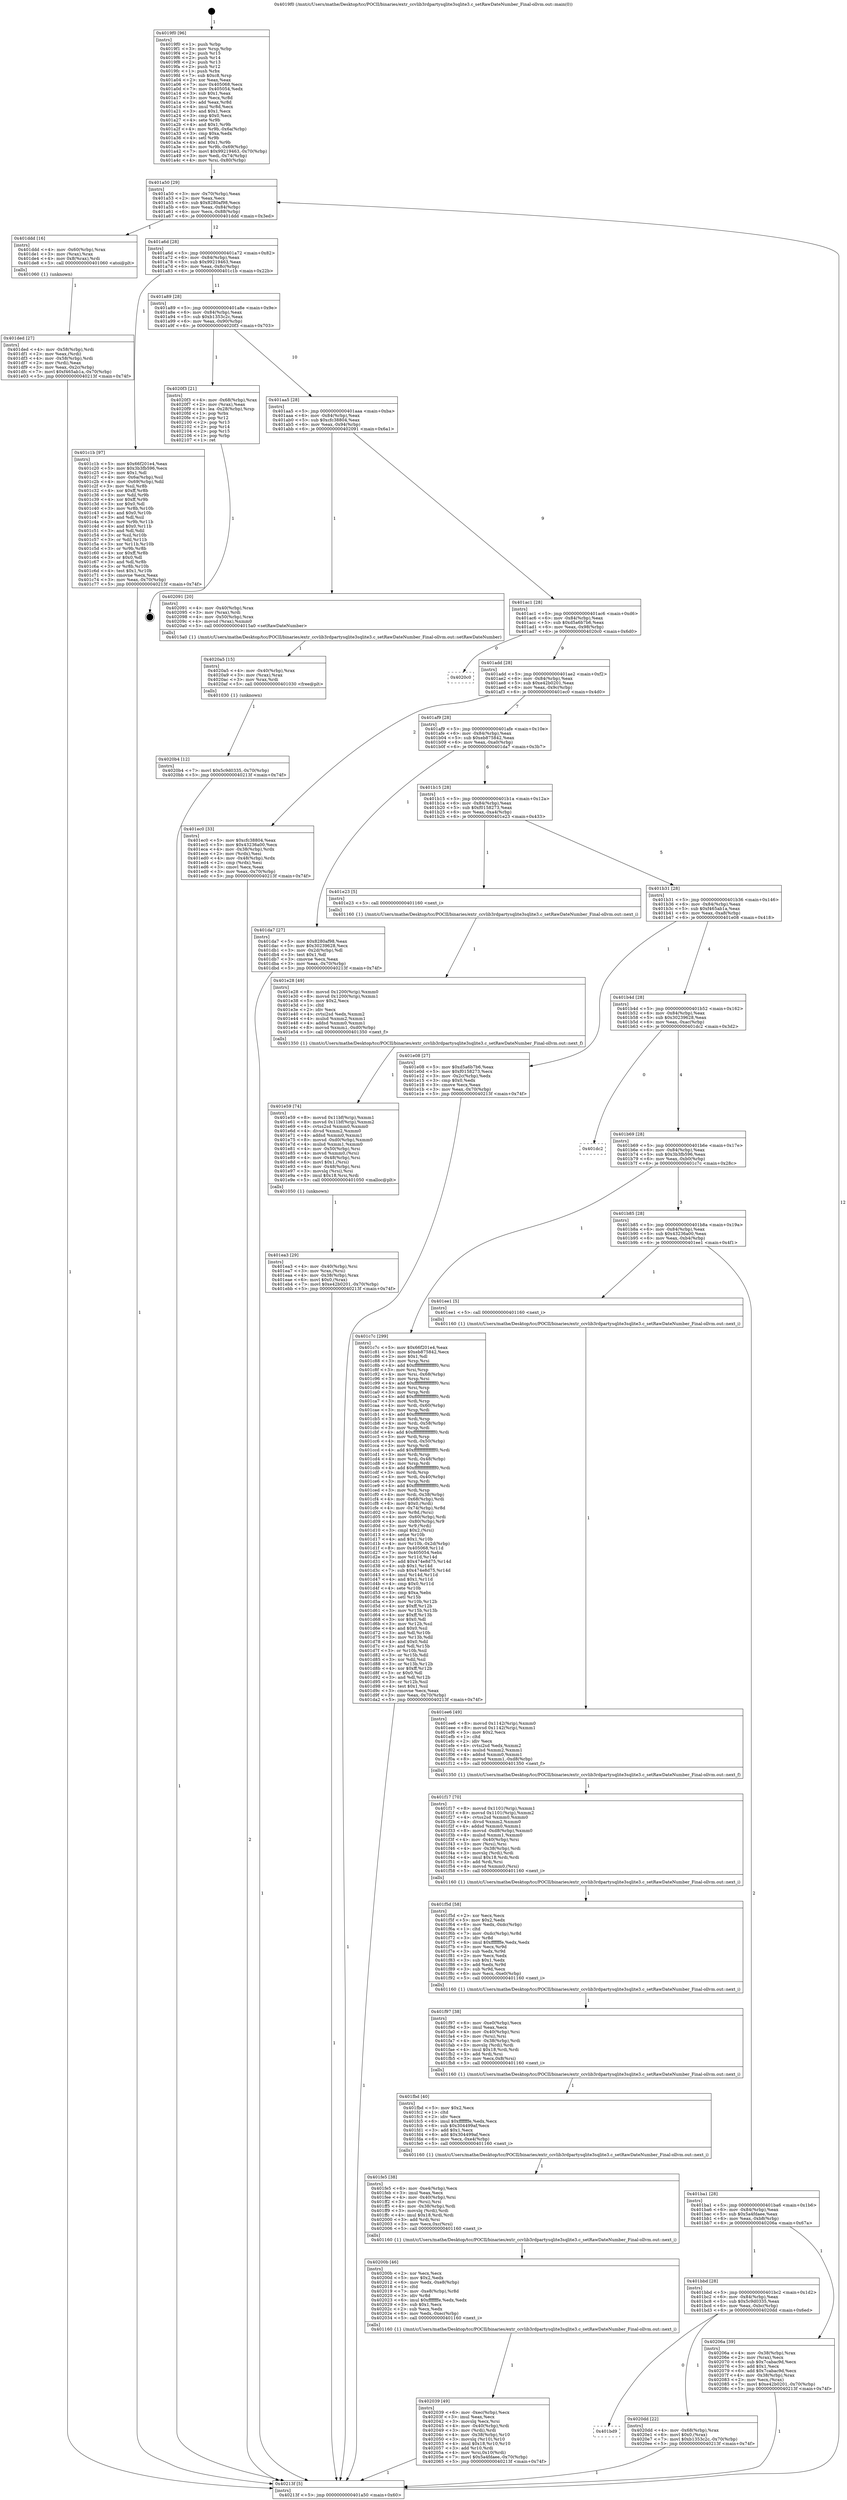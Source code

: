 digraph "0x4019f0" {
  label = "0x4019f0 (/mnt/c/Users/mathe/Desktop/tcc/POCII/binaries/extr_ccvlib3rdpartysqlite3sqlite3.c_setRawDateNumber_Final-ollvm.out::main(0))"
  labelloc = "t"
  node[shape=record]

  Entry [label="",width=0.3,height=0.3,shape=circle,fillcolor=black,style=filled]
  "0x401a50" [label="{
     0x401a50 [29]\l
     | [instrs]\l
     &nbsp;&nbsp;0x401a50 \<+3\>: mov -0x70(%rbp),%eax\l
     &nbsp;&nbsp;0x401a53 \<+2\>: mov %eax,%ecx\l
     &nbsp;&nbsp;0x401a55 \<+6\>: sub $0x8280af98,%ecx\l
     &nbsp;&nbsp;0x401a5b \<+6\>: mov %eax,-0x84(%rbp)\l
     &nbsp;&nbsp;0x401a61 \<+6\>: mov %ecx,-0x88(%rbp)\l
     &nbsp;&nbsp;0x401a67 \<+6\>: je 0000000000401ddd \<main+0x3ed\>\l
  }"]
  "0x401ddd" [label="{
     0x401ddd [16]\l
     | [instrs]\l
     &nbsp;&nbsp;0x401ddd \<+4\>: mov -0x60(%rbp),%rax\l
     &nbsp;&nbsp;0x401de1 \<+3\>: mov (%rax),%rax\l
     &nbsp;&nbsp;0x401de4 \<+4\>: mov 0x8(%rax),%rdi\l
     &nbsp;&nbsp;0x401de8 \<+5\>: call 0000000000401060 \<atoi@plt\>\l
     | [calls]\l
     &nbsp;&nbsp;0x401060 \{1\} (unknown)\l
  }"]
  "0x401a6d" [label="{
     0x401a6d [28]\l
     | [instrs]\l
     &nbsp;&nbsp;0x401a6d \<+5\>: jmp 0000000000401a72 \<main+0x82\>\l
     &nbsp;&nbsp;0x401a72 \<+6\>: mov -0x84(%rbp),%eax\l
     &nbsp;&nbsp;0x401a78 \<+5\>: sub $0x99219463,%eax\l
     &nbsp;&nbsp;0x401a7d \<+6\>: mov %eax,-0x8c(%rbp)\l
     &nbsp;&nbsp;0x401a83 \<+6\>: je 0000000000401c1b \<main+0x22b\>\l
  }"]
  Exit [label="",width=0.3,height=0.3,shape=circle,fillcolor=black,style=filled,peripheries=2]
  "0x401c1b" [label="{
     0x401c1b [97]\l
     | [instrs]\l
     &nbsp;&nbsp;0x401c1b \<+5\>: mov $0x66f201e4,%eax\l
     &nbsp;&nbsp;0x401c20 \<+5\>: mov $0x3b3fb596,%ecx\l
     &nbsp;&nbsp;0x401c25 \<+2\>: mov $0x1,%dl\l
     &nbsp;&nbsp;0x401c27 \<+4\>: mov -0x6a(%rbp),%sil\l
     &nbsp;&nbsp;0x401c2b \<+4\>: mov -0x69(%rbp),%dil\l
     &nbsp;&nbsp;0x401c2f \<+3\>: mov %sil,%r8b\l
     &nbsp;&nbsp;0x401c32 \<+4\>: xor $0xff,%r8b\l
     &nbsp;&nbsp;0x401c36 \<+3\>: mov %dil,%r9b\l
     &nbsp;&nbsp;0x401c39 \<+4\>: xor $0xff,%r9b\l
     &nbsp;&nbsp;0x401c3d \<+3\>: xor $0x0,%dl\l
     &nbsp;&nbsp;0x401c40 \<+3\>: mov %r8b,%r10b\l
     &nbsp;&nbsp;0x401c43 \<+4\>: and $0x0,%r10b\l
     &nbsp;&nbsp;0x401c47 \<+3\>: and %dl,%sil\l
     &nbsp;&nbsp;0x401c4a \<+3\>: mov %r9b,%r11b\l
     &nbsp;&nbsp;0x401c4d \<+4\>: and $0x0,%r11b\l
     &nbsp;&nbsp;0x401c51 \<+3\>: and %dl,%dil\l
     &nbsp;&nbsp;0x401c54 \<+3\>: or %sil,%r10b\l
     &nbsp;&nbsp;0x401c57 \<+3\>: or %dil,%r11b\l
     &nbsp;&nbsp;0x401c5a \<+3\>: xor %r11b,%r10b\l
     &nbsp;&nbsp;0x401c5d \<+3\>: or %r9b,%r8b\l
     &nbsp;&nbsp;0x401c60 \<+4\>: xor $0xff,%r8b\l
     &nbsp;&nbsp;0x401c64 \<+3\>: or $0x0,%dl\l
     &nbsp;&nbsp;0x401c67 \<+3\>: and %dl,%r8b\l
     &nbsp;&nbsp;0x401c6a \<+3\>: or %r8b,%r10b\l
     &nbsp;&nbsp;0x401c6d \<+4\>: test $0x1,%r10b\l
     &nbsp;&nbsp;0x401c71 \<+3\>: cmovne %ecx,%eax\l
     &nbsp;&nbsp;0x401c74 \<+3\>: mov %eax,-0x70(%rbp)\l
     &nbsp;&nbsp;0x401c77 \<+5\>: jmp 000000000040213f \<main+0x74f\>\l
  }"]
  "0x401a89" [label="{
     0x401a89 [28]\l
     | [instrs]\l
     &nbsp;&nbsp;0x401a89 \<+5\>: jmp 0000000000401a8e \<main+0x9e\>\l
     &nbsp;&nbsp;0x401a8e \<+6\>: mov -0x84(%rbp),%eax\l
     &nbsp;&nbsp;0x401a94 \<+5\>: sub $0xb1353c2c,%eax\l
     &nbsp;&nbsp;0x401a99 \<+6\>: mov %eax,-0x90(%rbp)\l
     &nbsp;&nbsp;0x401a9f \<+6\>: je 00000000004020f3 \<main+0x703\>\l
  }"]
  "0x40213f" [label="{
     0x40213f [5]\l
     | [instrs]\l
     &nbsp;&nbsp;0x40213f \<+5\>: jmp 0000000000401a50 \<main+0x60\>\l
  }"]
  "0x4019f0" [label="{
     0x4019f0 [96]\l
     | [instrs]\l
     &nbsp;&nbsp;0x4019f0 \<+1\>: push %rbp\l
     &nbsp;&nbsp;0x4019f1 \<+3\>: mov %rsp,%rbp\l
     &nbsp;&nbsp;0x4019f4 \<+2\>: push %r15\l
     &nbsp;&nbsp;0x4019f6 \<+2\>: push %r14\l
     &nbsp;&nbsp;0x4019f8 \<+2\>: push %r13\l
     &nbsp;&nbsp;0x4019fa \<+2\>: push %r12\l
     &nbsp;&nbsp;0x4019fc \<+1\>: push %rbx\l
     &nbsp;&nbsp;0x4019fd \<+7\>: sub $0xc8,%rsp\l
     &nbsp;&nbsp;0x401a04 \<+2\>: xor %eax,%eax\l
     &nbsp;&nbsp;0x401a06 \<+7\>: mov 0x405068,%ecx\l
     &nbsp;&nbsp;0x401a0d \<+7\>: mov 0x405054,%edx\l
     &nbsp;&nbsp;0x401a14 \<+3\>: sub $0x1,%eax\l
     &nbsp;&nbsp;0x401a17 \<+3\>: mov %ecx,%r8d\l
     &nbsp;&nbsp;0x401a1a \<+3\>: add %eax,%r8d\l
     &nbsp;&nbsp;0x401a1d \<+4\>: imul %r8d,%ecx\l
     &nbsp;&nbsp;0x401a21 \<+3\>: and $0x1,%ecx\l
     &nbsp;&nbsp;0x401a24 \<+3\>: cmp $0x0,%ecx\l
     &nbsp;&nbsp;0x401a27 \<+4\>: sete %r9b\l
     &nbsp;&nbsp;0x401a2b \<+4\>: and $0x1,%r9b\l
     &nbsp;&nbsp;0x401a2f \<+4\>: mov %r9b,-0x6a(%rbp)\l
     &nbsp;&nbsp;0x401a33 \<+3\>: cmp $0xa,%edx\l
     &nbsp;&nbsp;0x401a36 \<+4\>: setl %r9b\l
     &nbsp;&nbsp;0x401a3a \<+4\>: and $0x1,%r9b\l
     &nbsp;&nbsp;0x401a3e \<+4\>: mov %r9b,-0x69(%rbp)\l
     &nbsp;&nbsp;0x401a42 \<+7\>: movl $0x99219463,-0x70(%rbp)\l
     &nbsp;&nbsp;0x401a49 \<+3\>: mov %edi,-0x74(%rbp)\l
     &nbsp;&nbsp;0x401a4c \<+4\>: mov %rsi,-0x80(%rbp)\l
  }"]
  "0x401bd9" [label="{
     0x401bd9\l
  }", style=dashed]
  "0x4020f3" [label="{
     0x4020f3 [21]\l
     | [instrs]\l
     &nbsp;&nbsp;0x4020f3 \<+4\>: mov -0x68(%rbp),%rax\l
     &nbsp;&nbsp;0x4020f7 \<+2\>: mov (%rax),%eax\l
     &nbsp;&nbsp;0x4020f9 \<+4\>: lea -0x28(%rbp),%rsp\l
     &nbsp;&nbsp;0x4020fd \<+1\>: pop %rbx\l
     &nbsp;&nbsp;0x4020fe \<+2\>: pop %r12\l
     &nbsp;&nbsp;0x402100 \<+2\>: pop %r13\l
     &nbsp;&nbsp;0x402102 \<+2\>: pop %r14\l
     &nbsp;&nbsp;0x402104 \<+2\>: pop %r15\l
     &nbsp;&nbsp;0x402106 \<+1\>: pop %rbp\l
     &nbsp;&nbsp;0x402107 \<+1\>: ret\l
  }"]
  "0x401aa5" [label="{
     0x401aa5 [28]\l
     | [instrs]\l
     &nbsp;&nbsp;0x401aa5 \<+5\>: jmp 0000000000401aaa \<main+0xba\>\l
     &nbsp;&nbsp;0x401aaa \<+6\>: mov -0x84(%rbp),%eax\l
     &nbsp;&nbsp;0x401ab0 \<+5\>: sub $0xcfc38804,%eax\l
     &nbsp;&nbsp;0x401ab5 \<+6\>: mov %eax,-0x94(%rbp)\l
     &nbsp;&nbsp;0x401abb \<+6\>: je 0000000000402091 \<main+0x6a1\>\l
  }"]
  "0x4020dd" [label="{
     0x4020dd [22]\l
     | [instrs]\l
     &nbsp;&nbsp;0x4020dd \<+4\>: mov -0x68(%rbp),%rax\l
     &nbsp;&nbsp;0x4020e1 \<+6\>: movl $0x0,(%rax)\l
     &nbsp;&nbsp;0x4020e7 \<+7\>: movl $0xb1353c2c,-0x70(%rbp)\l
     &nbsp;&nbsp;0x4020ee \<+5\>: jmp 000000000040213f \<main+0x74f\>\l
  }"]
  "0x402091" [label="{
     0x402091 [20]\l
     | [instrs]\l
     &nbsp;&nbsp;0x402091 \<+4\>: mov -0x40(%rbp),%rax\l
     &nbsp;&nbsp;0x402095 \<+3\>: mov (%rax),%rdi\l
     &nbsp;&nbsp;0x402098 \<+4\>: mov -0x50(%rbp),%rax\l
     &nbsp;&nbsp;0x40209c \<+4\>: movsd (%rax),%xmm0\l
     &nbsp;&nbsp;0x4020a0 \<+5\>: call 00000000004015a0 \<setRawDateNumber\>\l
     | [calls]\l
     &nbsp;&nbsp;0x4015a0 \{1\} (/mnt/c/Users/mathe/Desktop/tcc/POCII/binaries/extr_ccvlib3rdpartysqlite3sqlite3.c_setRawDateNumber_Final-ollvm.out::setRawDateNumber)\l
  }"]
  "0x401ac1" [label="{
     0x401ac1 [28]\l
     | [instrs]\l
     &nbsp;&nbsp;0x401ac1 \<+5\>: jmp 0000000000401ac6 \<main+0xd6\>\l
     &nbsp;&nbsp;0x401ac6 \<+6\>: mov -0x84(%rbp),%eax\l
     &nbsp;&nbsp;0x401acc \<+5\>: sub $0xd5a6b7b6,%eax\l
     &nbsp;&nbsp;0x401ad1 \<+6\>: mov %eax,-0x98(%rbp)\l
     &nbsp;&nbsp;0x401ad7 \<+6\>: je 00000000004020c0 \<main+0x6d0\>\l
  }"]
  "0x4020b4" [label="{
     0x4020b4 [12]\l
     | [instrs]\l
     &nbsp;&nbsp;0x4020b4 \<+7\>: movl $0x5c9d0335,-0x70(%rbp)\l
     &nbsp;&nbsp;0x4020bb \<+5\>: jmp 000000000040213f \<main+0x74f\>\l
  }"]
  "0x4020c0" [label="{
     0x4020c0\l
  }", style=dashed]
  "0x401add" [label="{
     0x401add [28]\l
     | [instrs]\l
     &nbsp;&nbsp;0x401add \<+5\>: jmp 0000000000401ae2 \<main+0xf2\>\l
     &nbsp;&nbsp;0x401ae2 \<+6\>: mov -0x84(%rbp),%eax\l
     &nbsp;&nbsp;0x401ae8 \<+5\>: sub $0xe42b0201,%eax\l
     &nbsp;&nbsp;0x401aed \<+6\>: mov %eax,-0x9c(%rbp)\l
     &nbsp;&nbsp;0x401af3 \<+6\>: je 0000000000401ec0 \<main+0x4d0\>\l
  }"]
  "0x4020a5" [label="{
     0x4020a5 [15]\l
     | [instrs]\l
     &nbsp;&nbsp;0x4020a5 \<+4\>: mov -0x40(%rbp),%rax\l
     &nbsp;&nbsp;0x4020a9 \<+3\>: mov (%rax),%rax\l
     &nbsp;&nbsp;0x4020ac \<+3\>: mov %rax,%rdi\l
     &nbsp;&nbsp;0x4020af \<+5\>: call 0000000000401030 \<free@plt\>\l
     | [calls]\l
     &nbsp;&nbsp;0x401030 \{1\} (unknown)\l
  }"]
  "0x401ec0" [label="{
     0x401ec0 [33]\l
     | [instrs]\l
     &nbsp;&nbsp;0x401ec0 \<+5\>: mov $0xcfc38804,%eax\l
     &nbsp;&nbsp;0x401ec5 \<+5\>: mov $0x43236a00,%ecx\l
     &nbsp;&nbsp;0x401eca \<+4\>: mov -0x38(%rbp),%rdx\l
     &nbsp;&nbsp;0x401ece \<+2\>: mov (%rdx),%esi\l
     &nbsp;&nbsp;0x401ed0 \<+4\>: mov -0x48(%rbp),%rdx\l
     &nbsp;&nbsp;0x401ed4 \<+2\>: cmp (%rdx),%esi\l
     &nbsp;&nbsp;0x401ed6 \<+3\>: cmovl %ecx,%eax\l
     &nbsp;&nbsp;0x401ed9 \<+3\>: mov %eax,-0x70(%rbp)\l
     &nbsp;&nbsp;0x401edc \<+5\>: jmp 000000000040213f \<main+0x74f\>\l
  }"]
  "0x401af9" [label="{
     0x401af9 [28]\l
     | [instrs]\l
     &nbsp;&nbsp;0x401af9 \<+5\>: jmp 0000000000401afe \<main+0x10e\>\l
     &nbsp;&nbsp;0x401afe \<+6\>: mov -0x84(%rbp),%eax\l
     &nbsp;&nbsp;0x401b04 \<+5\>: sub $0xeb875842,%eax\l
     &nbsp;&nbsp;0x401b09 \<+6\>: mov %eax,-0xa0(%rbp)\l
     &nbsp;&nbsp;0x401b0f \<+6\>: je 0000000000401da7 \<main+0x3b7\>\l
  }"]
  "0x401bbd" [label="{
     0x401bbd [28]\l
     | [instrs]\l
     &nbsp;&nbsp;0x401bbd \<+5\>: jmp 0000000000401bc2 \<main+0x1d2\>\l
     &nbsp;&nbsp;0x401bc2 \<+6\>: mov -0x84(%rbp),%eax\l
     &nbsp;&nbsp;0x401bc8 \<+5\>: sub $0x5c9d0335,%eax\l
     &nbsp;&nbsp;0x401bcd \<+6\>: mov %eax,-0xbc(%rbp)\l
     &nbsp;&nbsp;0x401bd3 \<+6\>: je 00000000004020dd \<main+0x6ed\>\l
  }"]
  "0x401da7" [label="{
     0x401da7 [27]\l
     | [instrs]\l
     &nbsp;&nbsp;0x401da7 \<+5\>: mov $0x8280af98,%eax\l
     &nbsp;&nbsp;0x401dac \<+5\>: mov $0x30239628,%ecx\l
     &nbsp;&nbsp;0x401db1 \<+3\>: mov -0x2d(%rbp),%dl\l
     &nbsp;&nbsp;0x401db4 \<+3\>: test $0x1,%dl\l
     &nbsp;&nbsp;0x401db7 \<+3\>: cmovne %ecx,%eax\l
     &nbsp;&nbsp;0x401dba \<+3\>: mov %eax,-0x70(%rbp)\l
     &nbsp;&nbsp;0x401dbd \<+5\>: jmp 000000000040213f \<main+0x74f\>\l
  }"]
  "0x401b15" [label="{
     0x401b15 [28]\l
     | [instrs]\l
     &nbsp;&nbsp;0x401b15 \<+5\>: jmp 0000000000401b1a \<main+0x12a\>\l
     &nbsp;&nbsp;0x401b1a \<+6\>: mov -0x84(%rbp),%eax\l
     &nbsp;&nbsp;0x401b20 \<+5\>: sub $0xf0158273,%eax\l
     &nbsp;&nbsp;0x401b25 \<+6\>: mov %eax,-0xa4(%rbp)\l
     &nbsp;&nbsp;0x401b2b \<+6\>: je 0000000000401e23 \<main+0x433\>\l
  }"]
  "0x40206a" [label="{
     0x40206a [39]\l
     | [instrs]\l
     &nbsp;&nbsp;0x40206a \<+4\>: mov -0x38(%rbp),%rax\l
     &nbsp;&nbsp;0x40206e \<+2\>: mov (%rax),%ecx\l
     &nbsp;&nbsp;0x402070 \<+6\>: sub $0x7cabac9d,%ecx\l
     &nbsp;&nbsp;0x402076 \<+3\>: add $0x1,%ecx\l
     &nbsp;&nbsp;0x402079 \<+6\>: add $0x7cabac9d,%ecx\l
     &nbsp;&nbsp;0x40207f \<+4\>: mov -0x38(%rbp),%rax\l
     &nbsp;&nbsp;0x402083 \<+2\>: mov %ecx,(%rax)\l
     &nbsp;&nbsp;0x402085 \<+7\>: movl $0xe42b0201,-0x70(%rbp)\l
     &nbsp;&nbsp;0x40208c \<+5\>: jmp 000000000040213f \<main+0x74f\>\l
  }"]
  "0x401e23" [label="{
     0x401e23 [5]\l
     | [instrs]\l
     &nbsp;&nbsp;0x401e23 \<+5\>: call 0000000000401160 \<next_i\>\l
     | [calls]\l
     &nbsp;&nbsp;0x401160 \{1\} (/mnt/c/Users/mathe/Desktop/tcc/POCII/binaries/extr_ccvlib3rdpartysqlite3sqlite3.c_setRawDateNumber_Final-ollvm.out::next_i)\l
  }"]
  "0x401b31" [label="{
     0x401b31 [28]\l
     | [instrs]\l
     &nbsp;&nbsp;0x401b31 \<+5\>: jmp 0000000000401b36 \<main+0x146\>\l
     &nbsp;&nbsp;0x401b36 \<+6\>: mov -0x84(%rbp),%eax\l
     &nbsp;&nbsp;0x401b3c \<+5\>: sub $0xf465ab1a,%eax\l
     &nbsp;&nbsp;0x401b41 \<+6\>: mov %eax,-0xa8(%rbp)\l
     &nbsp;&nbsp;0x401b47 \<+6\>: je 0000000000401e08 \<main+0x418\>\l
  }"]
  "0x402039" [label="{
     0x402039 [49]\l
     | [instrs]\l
     &nbsp;&nbsp;0x402039 \<+6\>: mov -0xec(%rbp),%ecx\l
     &nbsp;&nbsp;0x40203f \<+3\>: imul %eax,%ecx\l
     &nbsp;&nbsp;0x402042 \<+3\>: movslq %ecx,%rsi\l
     &nbsp;&nbsp;0x402045 \<+4\>: mov -0x40(%rbp),%rdi\l
     &nbsp;&nbsp;0x402049 \<+3\>: mov (%rdi),%rdi\l
     &nbsp;&nbsp;0x40204c \<+4\>: mov -0x38(%rbp),%r10\l
     &nbsp;&nbsp;0x402050 \<+3\>: movslq (%r10),%r10\l
     &nbsp;&nbsp;0x402053 \<+4\>: imul $0x18,%r10,%r10\l
     &nbsp;&nbsp;0x402057 \<+3\>: add %r10,%rdi\l
     &nbsp;&nbsp;0x40205a \<+4\>: mov %rsi,0x10(%rdi)\l
     &nbsp;&nbsp;0x40205e \<+7\>: movl $0x5a4fdaee,-0x70(%rbp)\l
     &nbsp;&nbsp;0x402065 \<+5\>: jmp 000000000040213f \<main+0x74f\>\l
  }"]
  "0x401e08" [label="{
     0x401e08 [27]\l
     | [instrs]\l
     &nbsp;&nbsp;0x401e08 \<+5\>: mov $0xd5a6b7b6,%eax\l
     &nbsp;&nbsp;0x401e0d \<+5\>: mov $0xf0158273,%ecx\l
     &nbsp;&nbsp;0x401e12 \<+3\>: mov -0x2c(%rbp),%edx\l
     &nbsp;&nbsp;0x401e15 \<+3\>: cmp $0x0,%edx\l
     &nbsp;&nbsp;0x401e18 \<+3\>: cmove %ecx,%eax\l
     &nbsp;&nbsp;0x401e1b \<+3\>: mov %eax,-0x70(%rbp)\l
     &nbsp;&nbsp;0x401e1e \<+5\>: jmp 000000000040213f \<main+0x74f\>\l
  }"]
  "0x401b4d" [label="{
     0x401b4d [28]\l
     | [instrs]\l
     &nbsp;&nbsp;0x401b4d \<+5\>: jmp 0000000000401b52 \<main+0x162\>\l
     &nbsp;&nbsp;0x401b52 \<+6\>: mov -0x84(%rbp),%eax\l
     &nbsp;&nbsp;0x401b58 \<+5\>: sub $0x30239628,%eax\l
     &nbsp;&nbsp;0x401b5d \<+6\>: mov %eax,-0xac(%rbp)\l
     &nbsp;&nbsp;0x401b63 \<+6\>: je 0000000000401dc2 \<main+0x3d2\>\l
  }"]
  "0x40200b" [label="{
     0x40200b [46]\l
     | [instrs]\l
     &nbsp;&nbsp;0x40200b \<+2\>: xor %ecx,%ecx\l
     &nbsp;&nbsp;0x40200d \<+5\>: mov $0x2,%edx\l
     &nbsp;&nbsp;0x402012 \<+6\>: mov %edx,-0xe8(%rbp)\l
     &nbsp;&nbsp;0x402018 \<+1\>: cltd\l
     &nbsp;&nbsp;0x402019 \<+7\>: mov -0xe8(%rbp),%r8d\l
     &nbsp;&nbsp;0x402020 \<+3\>: idiv %r8d\l
     &nbsp;&nbsp;0x402023 \<+6\>: imul $0xfffffffe,%edx,%edx\l
     &nbsp;&nbsp;0x402029 \<+3\>: sub $0x1,%ecx\l
     &nbsp;&nbsp;0x40202c \<+2\>: sub %ecx,%edx\l
     &nbsp;&nbsp;0x40202e \<+6\>: mov %edx,-0xec(%rbp)\l
     &nbsp;&nbsp;0x402034 \<+5\>: call 0000000000401160 \<next_i\>\l
     | [calls]\l
     &nbsp;&nbsp;0x401160 \{1\} (/mnt/c/Users/mathe/Desktop/tcc/POCII/binaries/extr_ccvlib3rdpartysqlite3sqlite3.c_setRawDateNumber_Final-ollvm.out::next_i)\l
  }"]
  "0x401dc2" [label="{
     0x401dc2\l
  }", style=dashed]
  "0x401b69" [label="{
     0x401b69 [28]\l
     | [instrs]\l
     &nbsp;&nbsp;0x401b69 \<+5\>: jmp 0000000000401b6e \<main+0x17e\>\l
     &nbsp;&nbsp;0x401b6e \<+6\>: mov -0x84(%rbp),%eax\l
     &nbsp;&nbsp;0x401b74 \<+5\>: sub $0x3b3fb596,%eax\l
     &nbsp;&nbsp;0x401b79 \<+6\>: mov %eax,-0xb0(%rbp)\l
     &nbsp;&nbsp;0x401b7f \<+6\>: je 0000000000401c7c \<main+0x28c\>\l
  }"]
  "0x401fe5" [label="{
     0x401fe5 [38]\l
     | [instrs]\l
     &nbsp;&nbsp;0x401fe5 \<+6\>: mov -0xe4(%rbp),%ecx\l
     &nbsp;&nbsp;0x401feb \<+3\>: imul %eax,%ecx\l
     &nbsp;&nbsp;0x401fee \<+4\>: mov -0x40(%rbp),%rsi\l
     &nbsp;&nbsp;0x401ff2 \<+3\>: mov (%rsi),%rsi\l
     &nbsp;&nbsp;0x401ff5 \<+4\>: mov -0x38(%rbp),%rdi\l
     &nbsp;&nbsp;0x401ff9 \<+3\>: movslq (%rdi),%rdi\l
     &nbsp;&nbsp;0x401ffc \<+4\>: imul $0x18,%rdi,%rdi\l
     &nbsp;&nbsp;0x402000 \<+3\>: add %rdi,%rsi\l
     &nbsp;&nbsp;0x402003 \<+3\>: mov %ecx,0xc(%rsi)\l
     &nbsp;&nbsp;0x402006 \<+5\>: call 0000000000401160 \<next_i\>\l
     | [calls]\l
     &nbsp;&nbsp;0x401160 \{1\} (/mnt/c/Users/mathe/Desktop/tcc/POCII/binaries/extr_ccvlib3rdpartysqlite3sqlite3.c_setRawDateNumber_Final-ollvm.out::next_i)\l
  }"]
  "0x401c7c" [label="{
     0x401c7c [299]\l
     | [instrs]\l
     &nbsp;&nbsp;0x401c7c \<+5\>: mov $0x66f201e4,%eax\l
     &nbsp;&nbsp;0x401c81 \<+5\>: mov $0xeb875842,%ecx\l
     &nbsp;&nbsp;0x401c86 \<+2\>: mov $0x1,%dl\l
     &nbsp;&nbsp;0x401c88 \<+3\>: mov %rsp,%rsi\l
     &nbsp;&nbsp;0x401c8b \<+4\>: add $0xfffffffffffffff0,%rsi\l
     &nbsp;&nbsp;0x401c8f \<+3\>: mov %rsi,%rsp\l
     &nbsp;&nbsp;0x401c92 \<+4\>: mov %rsi,-0x68(%rbp)\l
     &nbsp;&nbsp;0x401c96 \<+3\>: mov %rsp,%rsi\l
     &nbsp;&nbsp;0x401c99 \<+4\>: add $0xfffffffffffffff0,%rsi\l
     &nbsp;&nbsp;0x401c9d \<+3\>: mov %rsi,%rsp\l
     &nbsp;&nbsp;0x401ca0 \<+3\>: mov %rsp,%rdi\l
     &nbsp;&nbsp;0x401ca3 \<+4\>: add $0xfffffffffffffff0,%rdi\l
     &nbsp;&nbsp;0x401ca7 \<+3\>: mov %rdi,%rsp\l
     &nbsp;&nbsp;0x401caa \<+4\>: mov %rdi,-0x60(%rbp)\l
     &nbsp;&nbsp;0x401cae \<+3\>: mov %rsp,%rdi\l
     &nbsp;&nbsp;0x401cb1 \<+4\>: add $0xfffffffffffffff0,%rdi\l
     &nbsp;&nbsp;0x401cb5 \<+3\>: mov %rdi,%rsp\l
     &nbsp;&nbsp;0x401cb8 \<+4\>: mov %rdi,-0x58(%rbp)\l
     &nbsp;&nbsp;0x401cbc \<+3\>: mov %rsp,%rdi\l
     &nbsp;&nbsp;0x401cbf \<+4\>: add $0xfffffffffffffff0,%rdi\l
     &nbsp;&nbsp;0x401cc3 \<+3\>: mov %rdi,%rsp\l
     &nbsp;&nbsp;0x401cc6 \<+4\>: mov %rdi,-0x50(%rbp)\l
     &nbsp;&nbsp;0x401cca \<+3\>: mov %rsp,%rdi\l
     &nbsp;&nbsp;0x401ccd \<+4\>: add $0xfffffffffffffff0,%rdi\l
     &nbsp;&nbsp;0x401cd1 \<+3\>: mov %rdi,%rsp\l
     &nbsp;&nbsp;0x401cd4 \<+4\>: mov %rdi,-0x48(%rbp)\l
     &nbsp;&nbsp;0x401cd8 \<+3\>: mov %rsp,%rdi\l
     &nbsp;&nbsp;0x401cdb \<+4\>: add $0xfffffffffffffff0,%rdi\l
     &nbsp;&nbsp;0x401cdf \<+3\>: mov %rdi,%rsp\l
     &nbsp;&nbsp;0x401ce2 \<+4\>: mov %rdi,-0x40(%rbp)\l
     &nbsp;&nbsp;0x401ce6 \<+3\>: mov %rsp,%rdi\l
     &nbsp;&nbsp;0x401ce9 \<+4\>: add $0xfffffffffffffff0,%rdi\l
     &nbsp;&nbsp;0x401ced \<+3\>: mov %rdi,%rsp\l
     &nbsp;&nbsp;0x401cf0 \<+4\>: mov %rdi,-0x38(%rbp)\l
     &nbsp;&nbsp;0x401cf4 \<+4\>: mov -0x68(%rbp),%rdi\l
     &nbsp;&nbsp;0x401cf8 \<+6\>: movl $0x0,(%rdi)\l
     &nbsp;&nbsp;0x401cfe \<+4\>: mov -0x74(%rbp),%r8d\l
     &nbsp;&nbsp;0x401d02 \<+3\>: mov %r8d,(%rsi)\l
     &nbsp;&nbsp;0x401d05 \<+4\>: mov -0x60(%rbp),%rdi\l
     &nbsp;&nbsp;0x401d09 \<+4\>: mov -0x80(%rbp),%r9\l
     &nbsp;&nbsp;0x401d0d \<+3\>: mov %r9,(%rdi)\l
     &nbsp;&nbsp;0x401d10 \<+3\>: cmpl $0x2,(%rsi)\l
     &nbsp;&nbsp;0x401d13 \<+4\>: setne %r10b\l
     &nbsp;&nbsp;0x401d17 \<+4\>: and $0x1,%r10b\l
     &nbsp;&nbsp;0x401d1b \<+4\>: mov %r10b,-0x2d(%rbp)\l
     &nbsp;&nbsp;0x401d1f \<+8\>: mov 0x405068,%r11d\l
     &nbsp;&nbsp;0x401d27 \<+7\>: mov 0x405054,%ebx\l
     &nbsp;&nbsp;0x401d2e \<+3\>: mov %r11d,%r14d\l
     &nbsp;&nbsp;0x401d31 \<+7\>: add $0x474e8d75,%r14d\l
     &nbsp;&nbsp;0x401d38 \<+4\>: sub $0x1,%r14d\l
     &nbsp;&nbsp;0x401d3c \<+7\>: sub $0x474e8d75,%r14d\l
     &nbsp;&nbsp;0x401d43 \<+4\>: imul %r14d,%r11d\l
     &nbsp;&nbsp;0x401d47 \<+4\>: and $0x1,%r11d\l
     &nbsp;&nbsp;0x401d4b \<+4\>: cmp $0x0,%r11d\l
     &nbsp;&nbsp;0x401d4f \<+4\>: sete %r10b\l
     &nbsp;&nbsp;0x401d53 \<+3\>: cmp $0xa,%ebx\l
     &nbsp;&nbsp;0x401d56 \<+4\>: setl %r15b\l
     &nbsp;&nbsp;0x401d5a \<+3\>: mov %r10b,%r12b\l
     &nbsp;&nbsp;0x401d5d \<+4\>: xor $0xff,%r12b\l
     &nbsp;&nbsp;0x401d61 \<+3\>: mov %r15b,%r13b\l
     &nbsp;&nbsp;0x401d64 \<+4\>: xor $0xff,%r13b\l
     &nbsp;&nbsp;0x401d68 \<+3\>: xor $0x0,%dl\l
     &nbsp;&nbsp;0x401d6b \<+3\>: mov %r12b,%sil\l
     &nbsp;&nbsp;0x401d6e \<+4\>: and $0x0,%sil\l
     &nbsp;&nbsp;0x401d72 \<+3\>: and %dl,%r10b\l
     &nbsp;&nbsp;0x401d75 \<+3\>: mov %r13b,%dil\l
     &nbsp;&nbsp;0x401d78 \<+4\>: and $0x0,%dil\l
     &nbsp;&nbsp;0x401d7c \<+3\>: and %dl,%r15b\l
     &nbsp;&nbsp;0x401d7f \<+3\>: or %r10b,%sil\l
     &nbsp;&nbsp;0x401d82 \<+3\>: or %r15b,%dil\l
     &nbsp;&nbsp;0x401d85 \<+3\>: xor %dil,%sil\l
     &nbsp;&nbsp;0x401d88 \<+3\>: or %r13b,%r12b\l
     &nbsp;&nbsp;0x401d8b \<+4\>: xor $0xff,%r12b\l
     &nbsp;&nbsp;0x401d8f \<+3\>: or $0x0,%dl\l
     &nbsp;&nbsp;0x401d92 \<+3\>: and %dl,%r12b\l
     &nbsp;&nbsp;0x401d95 \<+3\>: or %r12b,%sil\l
     &nbsp;&nbsp;0x401d98 \<+4\>: test $0x1,%sil\l
     &nbsp;&nbsp;0x401d9c \<+3\>: cmovne %ecx,%eax\l
     &nbsp;&nbsp;0x401d9f \<+3\>: mov %eax,-0x70(%rbp)\l
     &nbsp;&nbsp;0x401da2 \<+5\>: jmp 000000000040213f \<main+0x74f\>\l
  }"]
  "0x401b85" [label="{
     0x401b85 [28]\l
     | [instrs]\l
     &nbsp;&nbsp;0x401b85 \<+5\>: jmp 0000000000401b8a \<main+0x19a\>\l
     &nbsp;&nbsp;0x401b8a \<+6\>: mov -0x84(%rbp),%eax\l
     &nbsp;&nbsp;0x401b90 \<+5\>: sub $0x43236a00,%eax\l
     &nbsp;&nbsp;0x401b95 \<+6\>: mov %eax,-0xb4(%rbp)\l
     &nbsp;&nbsp;0x401b9b \<+6\>: je 0000000000401ee1 \<main+0x4f1\>\l
  }"]
  "0x401fbd" [label="{
     0x401fbd [40]\l
     | [instrs]\l
     &nbsp;&nbsp;0x401fbd \<+5\>: mov $0x2,%ecx\l
     &nbsp;&nbsp;0x401fc2 \<+1\>: cltd\l
     &nbsp;&nbsp;0x401fc3 \<+2\>: idiv %ecx\l
     &nbsp;&nbsp;0x401fc5 \<+6\>: imul $0xfffffffe,%edx,%ecx\l
     &nbsp;&nbsp;0x401fcb \<+6\>: sub $0x304499af,%ecx\l
     &nbsp;&nbsp;0x401fd1 \<+3\>: add $0x1,%ecx\l
     &nbsp;&nbsp;0x401fd4 \<+6\>: add $0x304499af,%ecx\l
     &nbsp;&nbsp;0x401fda \<+6\>: mov %ecx,-0xe4(%rbp)\l
     &nbsp;&nbsp;0x401fe0 \<+5\>: call 0000000000401160 \<next_i\>\l
     | [calls]\l
     &nbsp;&nbsp;0x401160 \{1\} (/mnt/c/Users/mathe/Desktop/tcc/POCII/binaries/extr_ccvlib3rdpartysqlite3sqlite3.c_setRawDateNumber_Final-ollvm.out::next_i)\l
  }"]
  "0x401ded" [label="{
     0x401ded [27]\l
     | [instrs]\l
     &nbsp;&nbsp;0x401ded \<+4\>: mov -0x58(%rbp),%rdi\l
     &nbsp;&nbsp;0x401df1 \<+2\>: mov %eax,(%rdi)\l
     &nbsp;&nbsp;0x401df3 \<+4\>: mov -0x58(%rbp),%rdi\l
     &nbsp;&nbsp;0x401df7 \<+2\>: mov (%rdi),%eax\l
     &nbsp;&nbsp;0x401df9 \<+3\>: mov %eax,-0x2c(%rbp)\l
     &nbsp;&nbsp;0x401dfc \<+7\>: movl $0xf465ab1a,-0x70(%rbp)\l
     &nbsp;&nbsp;0x401e03 \<+5\>: jmp 000000000040213f \<main+0x74f\>\l
  }"]
  "0x401e28" [label="{
     0x401e28 [49]\l
     | [instrs]\l
     &nbsp;&nbsp;0x401e28 \<+8\>: movsd 0x1200(%rip),%xmm0\l
     &nbsp;&nbsp;0x401e30 \<+8\>: movsd 0x1200(%rip),%xmm1\l
     &nbsp;&nbsp;0x401e38 \<+5\>: mov $0x2,%ecx\l
     &nbsp;&nbsp;0x401e3d \<+1\>: cltd\l
     &nbsp;&nbsp;0x401e3e \<+2\>: idiv %ecx\l
     &nbsp;&nbsp;0x401e40 \<+4\>: cvtsi2sd %edx,%xmm2\l
     &nbsp;&nbsp;0x401e44 \<+4\>: mulsd %xmm2,%xmm1\l
     &nbsp;&nbsp;0x401e48 \<+4\>: addsd %xmm0,%xmm1\l
     &nbsp;&nbsp;0x401e4c \<+8\>: movsd %xmm1,-0xd0(%rbp)\l
     &nbsp;&nbsp;0x401e54 \<+5\>: call 0000000000401350 \<next_f\>\l
     | [calls]\l
     &nbsp;&nbsp;0x401350 \{1\} (/mnt/c/Users/mathe/Desktop/tcc/POCII/binaries/extr_ccvlib3rdpartysqlite3sqlite3.c_setRawDateNumber_Final-ollvm.out::next_f)\l
  }"]
  "0x401e59" [label="{
     0x401e59 [74]\l
     | [instrs]\l
     &nbsp;&nbsp;0x401e59 \<+8\>: movsd 0x11bf(%rip),%xmm1\l
     &nbsp;&nbsp;0x401e61 \<+8\>: movsd 0x11bf(%rip),%xmm2\l
     &nbsp;&nbsp;0x401e69 \<+4\>: cvtss2sd %xmm0,%xmm0\l
     &nbsp;&nbsp;0x401e6d \<+4\>: divsd %xmm2,%xmm0\l
     &nbsp;&nbsp;0x401e71 \<+4\>: addsd %xmm0,%xmm1\l
     &nbsp;&nbsp;0x401e75 \<+8\>: movsd -0xd0(%rbp),%xmm0\l
     &nbsp;&nbsp;0x401e7d \<+4\>: mulsd %xmm1,%xmm0\l
     &nbsp;&nbsp;0x401e81 \<+4\>: mov -0x50(%rbp),%rsi\l
     &nbsp;&nbsp;0x401e85 \<+4\>: movsd %xmm0,(%rsi)\l
     &nbsp;&nbsp;0x401e89 \<+4\>: mov -0x48(%rbp),%rsi\l
     &nbsp;&nbsp;0x401e8d \<+6\>: movl $0x1,(%rsi)\l
     &nbsp;&nbsp;0x401e93 \<+4\>: mov -0x48(%rbp),%rsi\l
     &nbsp;&nbsp;0x401e97 \<+3\>: movslq (%rsi),%rsi\l
     &nbsp;&nbsp;0x401e9a \<+4\>: imul $0x18,%rsi,%rdi\l
     &nbsp;&nbsp;0x401e9e \<+5\>: call 0000000000401050 \<malloc@plt\>\l
     | [calls]\l
     &nbsp;&nbsp;0x401050 \{1\} (unknown)\l
  }"]
  "0x401ea3" [label="{
     0x401ea3 [29]\l
     | [instrs]\l
     &nbsp;&nbsp;0x401ea3 \<+4\>: mov -0x40(%rbp),%rsi\l
     &nbsp;&nbsp;0x401ea7 \<+3\>: mov %rax,(%rsi)\l
     &nbsp;&nbsp;0x401eaa \<+4\>: mov -0x38(%rbp),%rax\l
     &nbsp;&nbsp;0x401eae \<+6\>: movl $0x0,(%rax)\l
     &nbsp;&nbsp;0x401eb4 \<+7\>: movl $0xe42b0201,-0x70(%rbp)\l
     &nbsp;&nbsp;0x401ebb \<+5\>: jmp 000000000040213f \<main+0x74f\>\l
  }"]
  "0x401f97" [label="{
     0x401f97 [38]\l
     | [instrs]\l
     &nbsp;&nbsp;0x401f97 \<+6\>: mov -0xe0(%rbp),%ecx\l
     &nbsp;&nbsp;0x401f9d \<+3\>: imul %eax,%ecx\l
     &nbsp;&nbsp;0x401fa0 \<+4\>: mov -0x40(%rbp),%rsi\l
     &nbsp;&nbsp;0x401fa4 \<+3\>: mov (%rsi),%rsi\l
     &nbsp;&nbsp;0x401fa7 \<+4\>: mov -0x38(%rbp),%rdi\l
     &nbsp;&nbsp;0x401fab \<+3\>: movslq (%rdi),%rdi\l
     &nbsp;&nbsp;0x401fae \<+4\>: imul $0x18,%rdi,%rdi\l
     &nbsp;&nbsp;0x401fb2 \<+3\>: add %rdi,%rsi\l
     &nbsp;&nbsp;0x401fb5 \<+3\>: mov %ecx,0x8(%rsi)\l
     &nbsp;&nbsp;0x401fb8 \<+5\>: call 0000000000401160 \<next_i\>\l
     | [calls]\l
     &nbsp;&nbsp;0x401160 \{1\} (/mnt/c/Users/mathe/Desktop/tcc/POCII/binaries/extr_ccvlib3rdpartysqlite3sqlite3.c_setRawDateNumber_Final-ollvm.out::next_i)\l
  }"]
  "0x401ee1" [label="{
     0x401ee1 [5]\l
     | [instrs]\l
     &nbsp;&nbsp;0x401ee1 \<+5\>: call 0000000000401160 \<next_i\>\l
     | [calls]\l
     &nbsp;&nbsp;0x401160 \{1\} (/mnt/c/Users/mathe/Desktop/tcc/POCII/binaries/extr_ccvlib3rdpartysqlite3sqlite3.c_setRawDateNumber_Final-ollvm.out::next_i)\l
  }"]
  "0x401ba1" [label="{
     0x401ba1 [28]\l
     | [instrs]\l
     &nbsp;&nbsp;0x401ba1 \<+5\>: jmp 0000000000401ba6 \<main+0x1b6\>\l
     &nbsp;&nbsp;0x401ba6 \<+6\>: mov -0x84(%rbp),%eax\l
     &nbsp;&nbsp;0x401bac \<+5\>: sub $0x5a4fdaee,%eax\l
     &nbsp;&nbsp;0x401bb1 \<+6\>: mov %eax,-0xb8(%rbp)\l
     &nbsp;&nbsp;0x401bb7 \<+6\>: je 000000000040206a \<main+0x67a\>\l
  }"]
  "0x401ee6" [label="{
     0x401ee6 [49]\l
     | [instrs]\l
     &nbsp;&nbsp;0x401ee6 \<+8\>: movsd 0x1142(%rip),%xmm0\l
     &nbsp;&nbsp;0x401eee \<+8\>: movsd 0x1142(%rip),%xmm1\l
     &nbsp;&nbsp;0x401ef6 \<+5\>: mov $0x2,%ecx\l
     &nbsp;&nbsp;0x401efb \<+1\>: cltd\l
     &nbsp;&nbsp;0x401efc \<+2\>: idiv %ecx\l
     &nbsp;&nbsp;0x401efe \<+4\>: cvtsi2sd %edx,%xmm2\l
     &nbsp;&nbsp;0x401f02 \<+4\>: mulsd %xmm2,%xmm1\l
     &nbsp;&nbsp;0x401f06 \<+4\>: addsd %xmm0,%xmm1\l
     &nbsp;&nbsp;0x401f0a \<+8\>: movsd %xmm1,-0xd8(%rbp)\l
     &nbsp;&nbsp;0x401f12 \<+5\>: call 0000000000401350 \<next_f\>\l
     | [calls]\l
     &nbsp;&nbsp;0x401350 \{1\} (/mnt/c/Users/mathe/Desktop/tcc/POCII/binaries/extr_ccvlib3rdpartysqlite3sqlite3.c_setRawDateNumber_Final-ollvm.out::next_f)\l
  }"]
  "0x401f17" [label="{
     0x401f17 [70]\l
     | [instrs]\l
     &nbsp;&nbsp;0x401f17 \<+8\>: movsd 0x1101(%rip),%xmm1\l
     &nbsp;&nbsp;0x401f1f \<+8\>: movsd 0x1101(%rip),%xmm2\l
     &nbsp;&nbsp;0x401f27 \<+4\>: cvtss2sd %xmm0,%xmm0\l
     &nbsp;&nbsp;0x401f2b \<+4\>: divsd %xmm2,%xmm0\l
     &nbsp;&nbsp;0x401f2f \<+4\>: addsd %xmm0,%xmm1\l
     &nbsp;&nbsp;0x401f33 \<+8\>: movsd -0xd8(%rbp),%xmm0\l
     &nbsp;&nbsp;0x401f3b \<+4\>: mulsd %xmm1,%xmm0\l
     &nbsp;&nbsp;0x401f3f \<+4\>: mov -0x40(%rbp),%rsi\l
     &nbsp;&nbsp;0x401f43 \<+3\>: mov (%rsi),%rsi\l
     &nbsp;&nbsp;0x401f46 \<+4\>: mov -0x38(%rbp),%rdi\l
     &nbsp;&nbsp;0x401f4a \<+3\>: movslq (%rdi),%rdi\l
     &nbsp;&nbsp;0x401f4d \<+4\>: imul $0x18,%rdi,%rdi\l
     &nbsp;&nbsp;0x401f51 \<+3\>: add %rdi,%rsi\l
     &nbsp;&nbsp;0x401f54 \<+4\>: movsd %xmm0,(%rsi)\l
     &nbsp;&nbsp;0x401f58 \<+5\>: call 0000000000401160 \<next_i\>\l
     | [calls]\l
     &nbsp;&nbsp;0x401160 \{1\} (/mnt/c/Users/mathe/Desktop/tcc/POCII/binaries/extr_ccvlib3rdpartysqlite3sqlite3.c_setRawDateNumber_Final-ollvm.out::next_i)\l
  }"]
  "0x401f5d" [label="{
     0x401f5d [58]\l
     | [instrs]\l
     &nbsp;&nbsp;0x401f5d \<+2\>: xor %ecx,%ecx\l
     &nbsp;&nbsp;0x401f5f \<+5\>: mov $0x2,%edx\l
     &nbsp;&nbsp;0x401f64 \<+6\>: mov %edx,-0xdc(%rbp)\l
     &nbsp;&nbsp;0x401f6a \<+1\>: cltd\l
     &nbsp;&nbsp;0x401f6b \<+7\>: mov -0xdc(%rbp),%r8d\l
     &nbsp;&nbsp;0x401f72 \<+3\>: idiv %r8d\l
     &nbsp;&nbsp;0x401f75 \<+6\>: imul $0xfffffffe,%edx,%edx\l
     &nbsp;&nbsp;0x401f7b \<+3\>: mov %ecx,%r9d\l
     &nbsp;&nbsp;0x401f7e \<+3\>: sub %edx,%r9d\l
     &nbsp;&nbsp;0x401f81 \<+2\>: mov %ecx,%edx\l
     &nbsp;&nbsp;0x401f83 \<+3\>: sub $0x1,%edx\l
     &nbsp;&nbsp;0x401f86 \<+3\>: add %edx,%r9d\l
     &nbsp;&nbsp;0x401f89 \<+3\>: sub %r9d,%ecx\l
     &nbsp;&nbsp;0x401f8c \<+6\>: mov %ecx,-0xe0(%rbp)\l
     &nbsp;&nbsp;0x401f92 \<+5\>: call 0000000000401160 \<next_i\>\l
     | [calls]\l
     &nbsp;&nbsp;0x401160 \{1\} (/mnt/c/Users/mathe/Desktop/tcc/POCII/binaries/extr_ccvlib3rdpartysqlite3sqlite3.c_setRawDateNumber_Final-ollvm.out::next_i)\l
  }"]
  Entry -> "0x4019f0" [label=" 1"]
  "0x401a50" -> "0x401ddd" [label=" 1"]
  "0x401a50" -> "0x401a6d" [label=" 12"]
  "0x4020f3" -> Exit [label=" 1"]
  "0x401a6d" -> "0x401c1b" [label=" 1"]
  "0x401a6d" -> "0x401a89" [label=" 11"]
  "0x401c1b" -> "0x40213f" [label=" 1"]
  "0x4019f0" -> "0x401a50" [label=" 1"]
  "0x40213f" -> "0x401a50" [label=" 12"]
  "0x4020dd" -> "0x40213f" [label=" 1"]
  "0x401a89" -> "0x4020f3" [label=" 1"]
  "0x401a89" -> "0x401aa5" [label=" 10"]
  "0x401bbd" -> "0x401bd9" [label=" 0"]
  "0x401aa5" -> "0x402091" [label=" 1"]
  "0x401aa5" -> "0x401ac1" [label=" 9"]
  "0x401bbd" -> "0x4020dd" [label=" 1"]
  "0x401ac1" -> "0x4020c0" [label=" 0"]
  "0x401ac1" -> "0x401add" [label=" 9"]
  "0x4020b4" -> "0x40213f" [label=" 1"]
  "0x401add" -> "0x401ec0" [label=" 2"]
  "0x401add" -> "0x401af9" [label=" 7"]
  "0x4020a5" -> "0x4020b4" [label=" 1"]
  "0x401af9" -> "0x401da7" [label=" 1"]
  "0x401af9" -> "0x401b15" [label=" 6"]
  "0x402091" -> "0x4020a5" [label=" 1"]
  "0x401b15" -> "0x401e23" [label=" 1"]
  "0x401b15" -> "0x401b31" [label=" 5"]
  "0x40206a" -> "0x40213f" [label=" 1"]
  "0x401b31" -> "0x401e08" [label=" 1"]
  "0x401b31" -> "0x401b4d" [label=" 4"]
  "0x401ba1" -> "0x40206a" [label=" 1"]
  "0x401b4d" -> "0x401dc2" [label=" 0"]
  "0x401b4d" -> "0x401b69" [label=" 4"]
  "0x401ba1" -> "0x401bbd" [label=" 1"]
  "0x401b69" -> "0x401c7c" [label=" 1"]
  "0x401b69" -> "0x401b85" [label=" 3"]
  "0x402039" -> "0x40213f" [label=" 1"]
  "0x401c7c" -> "0x40213f" [label=" 1"]
  "0x401da7" -> "0x40213f" [label=" 1"]
  "0x401ddd" -> "0x401ded" [label=" 1"]
  "0x401ded" -> "0x40213f" [label=" 1"]
  "0x401e08" -> "0x40213f" [label=" 1"]
  "0x401e23" -> "0x401e28" [label=" 1"]
  "0x401e28" -> "0x401e59" [label=" 1"]
  "0x401e59" -> "0x401ea3" [label=" 1"]
  "0x401ea3" -> "0x40213f" [label=" 1"]
  "0x401ec0" -> "0x40213f" [label=" 2"]
  "0x40200b" -> "0x402039" [label=" 1"]
  "0x401b85" -> "0x401ee1" [label=" 1"]
  "0x401b85" -> "0x401ba1" [label=" 2"]
  "0x401ee1" -> "0x401ee6" [label=" 1"]
  "0x401ee6" -> "0x401f17" [label=" 1"]
  "0x401f17" -> "0x401f5d" [label=" 1"]
  "0x401f5d" -> "0x401f97" [label=" 1"]
  "0x401f97" -> "0x401fbd" [label=" 1"]
  "0x401fbd" -> "0x401fe5" [label=" 1"]
  "0x401fe5" -> "0x40200b" [label=" 1"]
}
